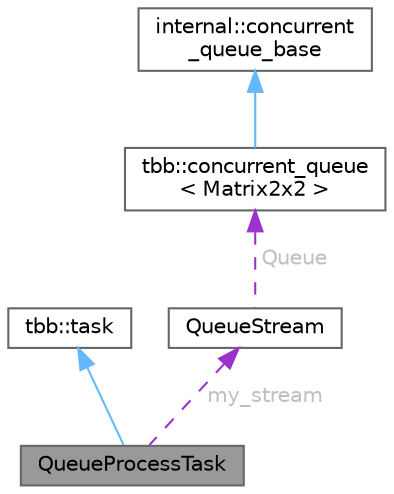 digraph "QueueProcessTask"
{
 // LATEX_PDF_SIZE
  bgcolor="transparent";
  edge [fontname=Helvetica,fontsize=10,labelfontname=Helvetica,labelfontsize=10];
  node [fontname=Helvetica,fontsize=10,shape=box,height=0.2,width=0.4];
  Node1 [id="Node000001",label="QueueProcessTask",height=0.2,width=0.4,color="gray40", fillcolor="grey60", style="filled", fontcolor="black",tooltip="Parallel queue's processing task"];
  Node2 -> Node1 [id="edge1_Node000001_Node000002",dir="back",color="steelblue1",style="solid",tooltip=" "];
  Node2 [id="Node000002",label="tbb::task",height=0.2,width=0.4,color="gray40", fillcolor="white", style="filled",tooltip=" "];
  Node3 -> Node1 [id="edge2_Node000001_Node000003",dir="back",color="darkorchid3",style="dashed",tooltip=" ",label=" my_stream",fontcolor="grey" ];
  Node3 [id="Node000003",label="QueueStream",height=0.2,width=0.4,color="gray40", fillcolor="white", style="filled",URL="$struct_queue_stream.html",tooltip="Stream of matrices"];
  Node4 -> Node3 [id="edge3_Node000003_Node000004",dir="back",color="darkorchid3",style="dashed",tooltip=" ",label=" Queue",fontcolor="grey" ];
  Node4 [id="Node000004",label="tbb::concurrent_queue\l\< Matrix2x2 \>",height=0.2,width=0.4,color="gray40", fillcolor="white", style="filled",URL="$classtbb_1_1concurrent__queue.html",tooltip=" "];
  Node5 -> Node4 [id="edge4_Node000004_Node000005",dir="back",color="steelblue1",style="solid",tooltip=" "];
  Node5 [id="Node000005",label="internal::concurrent\l_queue_base",height=0.2,width=0.4,color="gray40", fillcolor="white", style="filled",tooltip=" "];
}
